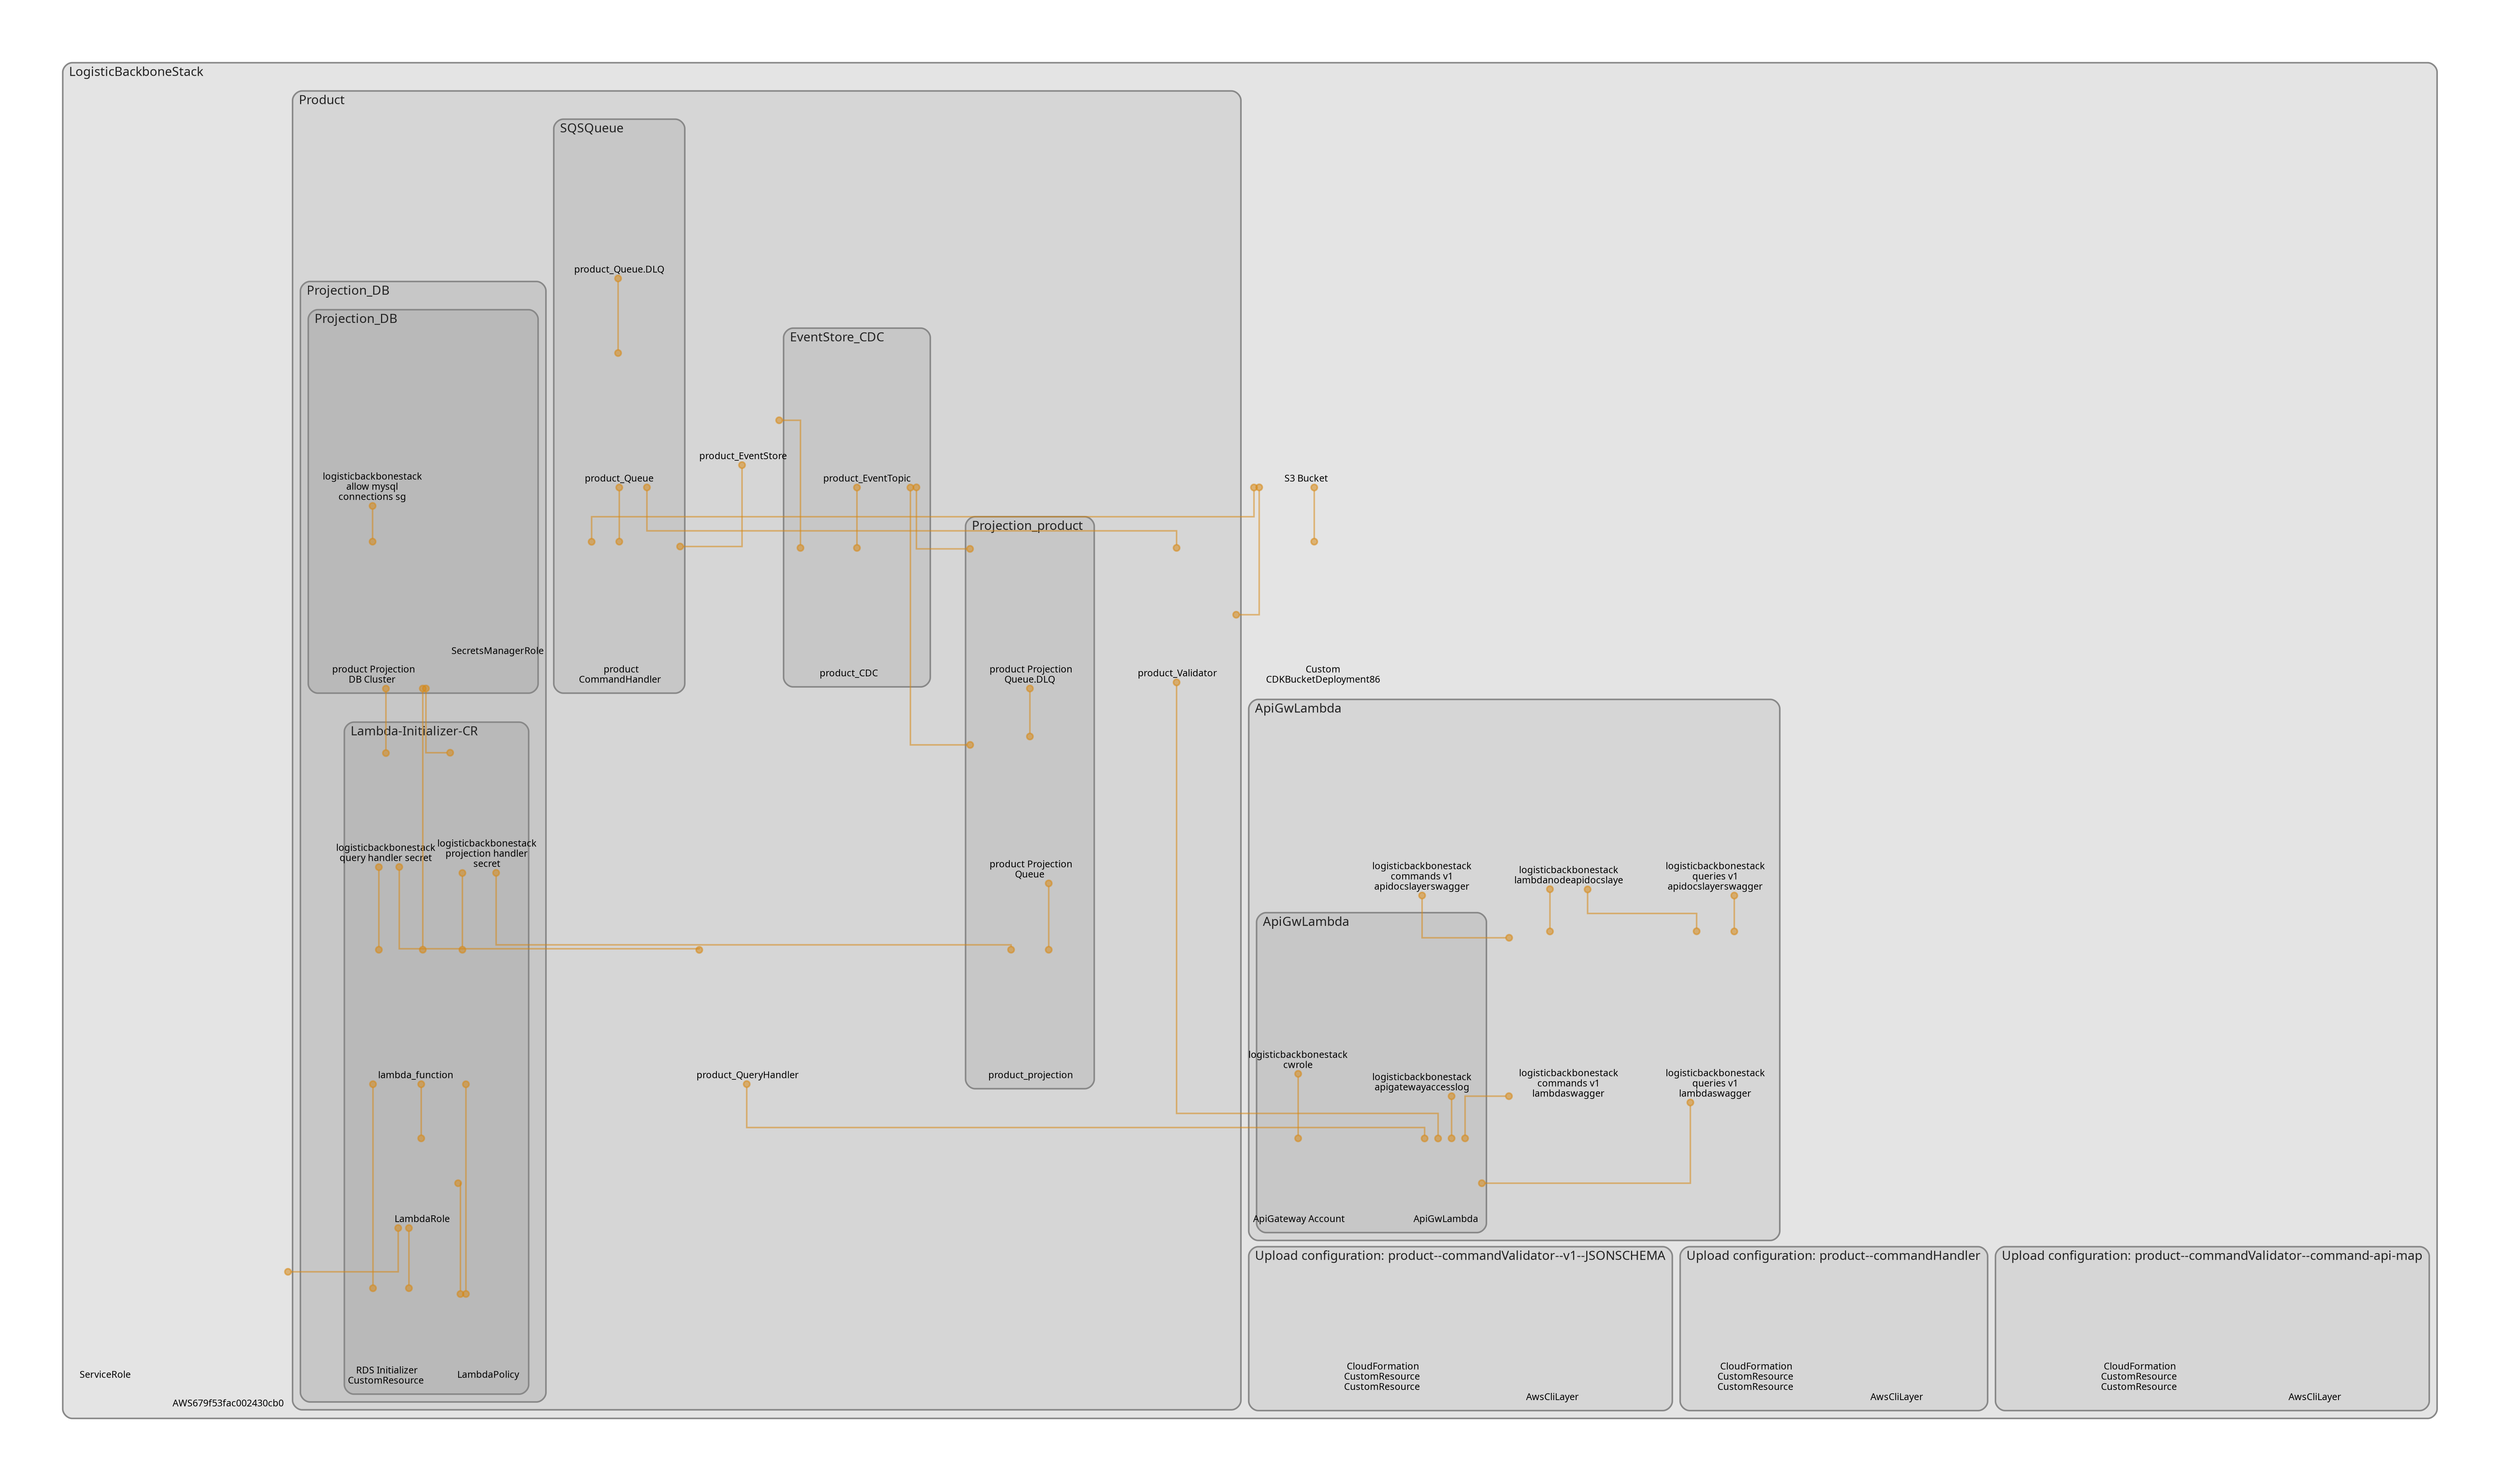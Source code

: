 digraph "Diagram" {
  splines = "ortho";
  pad = "1.0";
  nodesep = "0.60";
  ranksep = "0.75";
  fontname = "Sans-Serif";
  fontsize = "15";
  dpi = "200";
  rankdir = "BT";
  compound = "true";
  fontcolor = "#222222";
  edge [
    color = "#D5871488",
    penwidth = 2,
    arrowhead = "dot",
    arrowtail = "dot",
  ];
  node [
    shape = "box",
    style = "rounded",
    fixedsize = true,
    width = 1.7,
    height = 1.7,
    labelloc = "c",
    imagescale = true,
    fontname = "Sans-Serif",
    fontsize = 8,
    margin = 8,
  ];
  subgraph "LogisticBackboneStack" {
    subgraph "cluster-SubGraph.LogisticBackboneStack" {
      graph [
        label = "LogisticBackboneStack",
        labelloc = "b",
        labeljust = "l",
        margin = "10",
        fontsize = "16",
        penwidth = "2",
        pencolor = "#888888",
        style = "filled,rounded",
        fillcolor = "#e4e4e4",
      ];
      "LogisticBackboneStack/Custom__CDKBucketDeployment8693BB64968944B69AAFB0CC9EB8756C" [
        label = " Custom \nCDKBucketDeployment86",
        fontsize = 12,
        image = "/usr/lib/node_modules/cdk-dia/icons/aws/Service/Arch_Compute/64/Arch_AWS-Lambda_64@5x.png",
        imagescale = "true",
        imagepos = "tc",
        penwidth = "0",
        shape = "node",
        fixedsize = "true",
        labelloc = "b",
        width = 2,
        height = 2.4819999999999998,
      ];
      "LogisticBackboneStack/AWS679f53fac002430cb0da5b7982bd2287" [
        label = "\nAWS679f53fac002430cb0",
        fontsize = 12,
        image = "/usr/lib/node_modules/cdk-dia/icons/aws/Service/Arch_Compute/64/Arch_AWS-Lambda_64@5x.png",
        imagescale = "true",
        imagepos = "tc",
        penwidth = "0",
        shape = "node",
        fixedsize = "true",
        labelloc = "b",
        width = 2,
        height = 2.4819999999999998,
      ];
      "LogisticBackboneStack/Configuration/ConfigurationBucket/CfnConfigurationBucket" [
        label = " S3 Bucket",
        fontsize = 12,
        image = "/usr/lib/node_modules/cdk-dia/icons/aws/Service/Arch_Storage/64/Arch_Amazon-S3-Standard_64@5x.png",
        imagescale = "true",
        imagepos = "tc",
        penwidth = "0",
        shape = "node",
        fixedsize = "true",
        labelloc = "b",
        width = 2,
        height = 2.266,
      ];
      "LogisticBackboneStack/LogRetentionaae0aa3c5b4d4f87b02d85b201efdd8a/ServiceRole" [
        label = " ServiceRole",
        fontsize = 12,
        image = "/usr/lib/node_modules/cdk-dia/icons/aws/Service/Arch_Security-Identity-Compliance/64/Arch_AWS-Identity-and-Access-Management_64@5x.png",
        imagescale = "true",
        imagepos = "tc",
        penwidth = "0",
        shape = "node",
        fixedsize = "true",
        labelloc = "b",
        width = 1.2,
        height = 1.466,
      ];
      subgraph "cluster-SubGraph.Upload configuration: product--commandHandler" {
        graph [
          label = "Upload configuration: product--commandHandler",
          labelloc = "b",
          labeljust = "l",
          margin = "10",
          fontsize = "16",
          penwidth = "2",
          pencolor = "#888888",
          style = "filled,rounded",
          fillcolor = "#d6d6d6",
        ];
        "LogisticBackboneStack/Upload configuration_ product--commandHandler/AwsCliLayer" [
          label = " AwsCliLayer",
          fontsize = 12,
          image = "/usr/lib/node_modules/cdk-dia/icons/aws/Service/Arch_Compute/64/Arch_AWS-Lambda_64@5x.png",
          imagescale = "true",
          imagepos = "tc",
          penwidth = "0",
          shape = "node",
          fixedsize = "true",
          labelloc = "b",
          width = 2,
          height = 2.266,
        ];
        "LogisticBackboneStack/Upload configuration_ product--commandHandler/CustomResource" [
          label = " CloudFormation\nCustomResource\nCustomResource",
          fontsize = 12,
          image = "/usr/lib/node_modules/cdk-dia/icons/aws/Service/Arch_Management-Governance/64/Arch_AWS-CloudFormation_64@5x.png",
          imagescale = "true",
          imagepos = "tc",
          penwidth = "0",
          shape = "node",
          fixedsize = "true",
          labelloc = "b",
          width = 1.2,
          height = 1.898,
        ];
      }
      subgraph "cluster-SubGraph.Upload configuration: product--commandValidator--v1--JSONSCHEMA" {
        graph [
          label = "Upload configuration: product--commandValidator--v1--JSONSCHEMA",
          labelloc = "b",
          labeljust = "l",
          margin = "10",
          fontsize = "16",
          penwidth = "2",
          pencolor = "#888888",
          style = "filled,rounded",
          fillcolor = "#d6d6d6",
        ];
        "LogisticBackboneStack/Upload configuration_ product--commandValidator--v1--JSONSCHEMA/AwsCliLayer" [
          label = " AwsCliLayer",
          fontsize = 12,
          image = "/usr/lib/node_modules/cdk-dia/icons/aws/Service/Arch_Compute/64/Arch_AWS-Lambda_64@5x.png",
          imagescale = "true",
          imagepos = "tc",
          penwidth = "0",
          shape = "node",
          fixedsize = "true",
          labelloc = "b",
          width = 2,
          height = 2.266,
        ];
        "LogisticBackboneStack/Upload configuration_ product--commandValidator--v1--JSONSCHEMA/CustomResource" [
          label = " CloudFormation\nCustomResource\nCustomResource",
          fontsize = 12,
          image = "/usr/lib/node_modules/cdk-dia/icons/aws/Service/Arch_Management-Governance/64/Arch_AWS-CloudFormation_64@5x.png",
          imagescale = "true",
          imagepos = "tc",
          penwidth = "0",
          shape = "node",
          fixedsize = "true",
          labelloc = "b",
          width = 1.2,
          height = 1.898,
        ];
      }
      subgraph "cluster-SubGraph.Upload configuration: product--commandValidator--command-api-map" {
        graph [
          label = "Upload configuration: product--commandValidator--command-api-map",
          labelloc = "b",
          labeljust = "l",
          margin = "10",
          fontsize = "16",
          penwidth = "2",
          pencolor = "#888888",
          style = "filled,rounded",
          fillcolor = "#d6d6d6",
        ];
        "LogisticBackboneStack/Upload configuration_ product--commandValidator--command-api-map/AwsCliLayer" [
          label = " AwsCliLayer",
          fontsize = 12,
          image = "/usr/lib/node_modules/cdk-dia/icons/aws/Service/Arch_Compute/64/Arch_AWS-Lambda_64@5x.png",
          imagescale = "true",
          imagepos = "tc",
          penwidth = "0",
          shape = "node",
          fixedsize = "true",
          labelloc = "b",
          width = 2,
          height = 2.266,
        ];
        "LogisticBackboneStack/Upload configuration_ product--commandValidator--command-api-map/CustomResource" [
          label = " CloudFormation\nCustomResource\nCustomResource",
          fontsize = 12,
          image = "/usr/lib/node_modules/cdk-dia/icons/aws/Service/Arch_Management-Governance/64/Arch_AWS-CloudFormation_64@5x.png",
          imagescale = "true",
          imagepos = "tc",
          penwidth = "0",
          shape = "node",
          fixedsize = "true",
          labelloc = "b",
          width = 1.2,
          height = 1.898,
        ];
      }
      subgraph "cluster-SubGraph.Product" {
        graph [
          label = "Product",
          labelloc = "b",
          labeljust = "l",
          margin = "10",
          fontsize = "16",
          penwidth = "2",
          pencolor = "#888888",
          style = "filled,rounded",
          fillcolor = "#d6d6d6",
        ];
        "LogisticBackboneStack/Product/product_EventStore" [
          label = " product_EventStore",
          fontsize = 12,
          image = "/usr/lib/node_modules/cdk-dia/icons/aws/Service/Arch_Database/64/Arch_Amazon-DynamoDB_64@5x.png",
          imagescale = "true",
          imagepos = "tc",
          penwidth = "0",
          shape = "node",
          fixedsize = "true",
          labelloc = "b",
          width = 1.2,
          height = 1.466,
        ];
        "LogisticBackboneStack/Product/CommandValidator_product/product_Validator/product_Validator" [
          label = " product_Validator",
          fontsize = 12,
          image = "/usr/lib/node_modules/cdk-dia/icons/aws/Service/Arch_Compute/64/Arch_AWS-Lambda_64@5x.png",
          imagescale = "true",
          imagepos = "tc",
          penwidth = "0",
          shape = "node",
          fixedsize = "true",
          labelloc = "b",
          width = 2,
          height = 2.266,
        ];
        "LogisticBackboneStack/Product/QueryHandler_product/product_QueryHandler/product_QueryHandler" [
          label = " product_QueryHandler",
          fontsize = 12,
          image = "/usr/lib/node_modules/cdk-dia/icons/aws/Service/Arch_Compute/64/Arch_AWS-Lambda_64@5x.png",
          imagescale = "true",
          imagepos = "tc",
          penwidth = "0",
          shape = "node",
          fixedsize = "true",
          labelloc = "b",
          width = 2,
          height = 2.266,
        ];
        subgraph "cluster-SubGraph.Projection_DB" {
          graph [
            label = "Projection_DB",
            labelloc = "b",
            labeljust = "l",
            margin = "10",
            fontsize = "16",
            penwidth = "2",
            pencolor = "#888888",
            style = "filled,rounded",
            fillcolor = "#c7c7c7",
          ];
          subgraph "cluster-SubGraph.Projection_DB" {
            graph [
              label = "Projection_DB",
              labelloc = "b",
              labeljust = "l",
              margin = "10",
              fontsize = "16",
              penwidth = "2",
              pencolor = "#888888",
              style = "filled,rounded",
              fillcolor = "#b9b9b9",
            ];
            "LogisticBackboneStack/Product/Projection_DB/Projection_DB/logisticbackbonestack-allow-mysql-connections-sg" [
              label = "\nlogisticbackbonestack\nallow mysql\nconnections sg",
              fontsize = 12,
              image = "/usr/lib/node_modules/cdk-dia/icons/aws/security_group.png",
              imagescale = "true",
              imagepos = "tc",
              penwidth = "0",
              shape = "node",
              fixedsize = "true",
              labelloc = "b",
              width = 2,
              height = 2.9139999999999997,
            ];
            "LogisticBackboneStack/Product/Projection_DB/Projection_DB/SecretsManagerRole" [
              label = " SecretsManagerRole",
              fontsize = 12,
              image = "/usr/lib/node_modules/cdk-dia/icons/aws/Service/Arch_Security-Identity-Compliance/64/Arch_AWS-Identity-and-Access-Management_64@5x.png",
              imagescale = "true",
              imagepos = "tc",
              penwidth = "0",
              shape = "node",
              fixedsize = "true",
              labelloc = "b",
              width = 1.2,
              height = 1.466,
            ];
            "LogisticBackboneStack/Product/Projection_DB/Projection_DB/product_Projection_DB_Cluster" [
              label = " product Projection\nDB Cluster",
              fontsize = 12,
              image = "/usr/lib/node_modules/cdk-dia/icons/aws/Service/Arch_Database/64/Arch_Amazon-RDS_64@5x.png",
              imagescale = "true",
              imagepos = "tc",
              penwidth = "0",
              shape = "node",
              fixedsize = "true",
              labelloc = "b",
              width = 2,
              height = 2.4819999999999998,
            ];
          }
          subgraph "cluster-SubGraph.Lambda-Initializer-CR" {
            graph [
              label = "Lambda-Initializer-CR",
              labelloc = "b",
              labeljust = "l",
              margin = "10",
              fontsize = "16",
              penwidth = "2",
              pencolor = "#888888",
              style = "filled,rounded",
              fillcolor = "#b9b9b9",
            ];
            "LogisticBackboneStack/Product/Projection_DB/Lambda-Initializer-CR/lambda_function" [
              label = " lambda_function",
              fontsize = 12,
              image = "/usr/lib/node_modules/cdk-dia/icons/aws/Service/Arch_Compute/64/Arch_AWS-Lambda_64@5x.png",
              imagescale = "true",
              imagepos = "tc",
              penwidth = "0",
              shape = "node",
              fixedsize = "true",
              labelloc = "b",
              width = 2,
              height = 2.266,
            ];
            "LogisticBackboneStack/Product/Projection_DB/Lambda-Initializer-CR/LambdaPolicy" [
              label = " LambdaPolicy",
              fontsize = 12,
              image = "/usr/lib/node_modules/cdk-dia/icons/aws/Service/Arch_Security-Identity-Compliance/64/Arch_AWS-Identity-and-Access-Management_64@5x.png",
              imagescale = "true",
              imagepos = "tc",
              penwidth = "0",
              shape = "node",
              fixedsize = "true",
              labelloc = "b",
              width = 1.2,
              height = 1.466,
            ];
            "LogisticBackboneStack/Product/Projection_DB/Lambda-Initializer-CR/LambdaRole" [
              label = " LambdaRole",
              fontsize = 12,
              image = "/usr/lib/node_modules/cdk-dia/icons/aws/Service/Arch_Security-Identity-Compliance/64/Arch_AWS-Identity-and-Access-Management_64@5x.png",
              imagescale = "true",
              imagepos = "tc",
              penwidth = "0",
              shape = "node",
              fixedsize = "true",
              labelloc = "b",
              width = 1.2,
              height = 1.466,
            ];
            "LogisticBackboneStack/Product/Projection_DB/Lambda-Initializer-CR/logisticbackbonestack-projection_handler-secret" [
              label = "\nlogisticbackbonestack\nprojection handler\nsecret",
              fontsize = 12,
              image = "/usr/lib/node_modules/cdk-dia/icons/aws/Service/Arch_Security-Identity-Compliance/64/Arch_AWS-Secrets-Manager_64@5x.png",
              imagescale = "true",
              imagepos = "tc",
              penwidth = "0",
              shape = "node",
              fixedsize = "true",
              labelloc = "b",
              width = 1.2,
              height = 2.114,
            ];
            "LogisticBackboneStack/Product/Projection_DB/Lambda-Initializer-CR/logisticbackbonestack-query_handler-secret" [
              label = "\nlogisticbackbonestack\nquery handler secret",
              fontsize = 12,
              image = "/usr/lib/node_modules/cdk-dia/icons/aws/Service/Arch_Security-Identity-Compliance/64/Arch_AWS-Secrets-Manager_64@5x.png",
              imagescale = "true",
              imagepos = "tc",
              penwidth = "0",
              shape = "node",
              fixedsize = "true",
              labelloc = "b",
              width = 1.2,
              height = 1.898,
            ];
            "LogisticBackboneStack/Product/Projection_DB/Lambda-Initializer-CR/RDS_Initializer_CustomResource" [
              label = " RDS Initializer\nCustomResource",
              fontsize = 12,
              image = "/usr/lib/node_modules/cdk-dia/icons/aws/Service/Arch_Management-Governance/64/Arch_AWS-CloudFormation_64@5x.png",
              imagescale = "true",
              imagepos = "tc",
              penwidth = "0",
              shape = "node",
              fixedsize = "true",
              labelloc = "b",
              width = 1.2,
              height = 1.682,
            ];
          }
        }
        subgraph "cluster-SubGraph.EventStore_CDC" {
          graph [
            label = "EventStore_CDC",
            labelloc = "b",
            labeljust = "l",
            margin = "10",
            fontsize = "16",
            penwidth = "2",
            pencolor = "#888888",
            style = "filled,rounded",
            fillcolor = "#c7c7c7",
          ];
          "LogisticBackboneStack/Product/EventStore_CDC/product_EventTopic" [
            label = " product_EventTopic",
            fontsize = 12,
            image = "/usr/lib/node_modules/cdk-dia/icons/aws/Service/Arch_App-Integration/Arch_64/Arch_AWS-Simple-Notification-Service_64@5x.png",
            imagescale = "true",
            imagepos = "tc",
            penwidth = "0",
            shape = "node",
            fixedsize = "true",
            labelloc = "b",
            width = 2,
            height = 2.266,
          ];
          "LogisticBackboneStack/Product/EventStore_CDC/CDC/product_CDC/product_CDC" [
            label = " product_CDC",
            fontsize = 12,
            image = "/usr/lib/node_modules/cdk-dia/icons/aws/Service/Arch_Compute/64/Arch_AWS-Lambda_64@5x.png",
            imagescale = "true",
            imagepos = "tc",
            penwidth = "0",
            shape = "node",
            fixedsize = "true",
            labelloc = "b",
            width = 2,
            height = 2.266,
          ];
        }
        subgraph "cluster-SubGraph.SQSQueue" {
          graph [
            label = "SQSQueue",
            labelloc = "b",
            labeljust = "l",
            margin = "10",
            fontsize = "16",
            penwidth = "2",
            pencolor = "#888888",
            style = "filled,rounded",
            fillcolor = "#c7c7c7",
          ];
          "LogisticBackboneStack/Product/SQSQueue/product_Queue.DLQ" [
            label = " product_Queue.DLQ",
            fontsize = 12,
            image = "/usr/lib/node_modules/cdk-dia/icons/aws/Service/Arch_App-Integration/Arch_64/Arch_AWS-Simple-Queue-Service_64@5x.png",
            imagescale = "true",
            imagepos = "tc",
            penwidth = "0",
            shape = "node",
            fixedsize = "true",
            labelloc = "b",
            width = 2,
            height = 2.266,
          ];
          "LogisticBackboneStack/Product/SQSQueue/product_Queue" [
            label = " product_Queue",
            fontsize = 12,
            image = "/usr/lib/node_modules/cdk-dia/icons/aws/Service/Arch_App-Integration/Arch_64/Arch_AWS-Simple-Queue-Service_64@5x.png",
            imagescale = "true",
            imagepos = "tc",
            penwidth = "0",
            shape = "node",
            fixedsize = "true",
            labelloc = "b",
            width = 2,
            height = 2.266,
          ];
          "LogisticBackboneStack/Product/SQSQueue/CommandHandler/product_CommandHandler/product_CommandHandler" [
            label = " product\nCommandHandler",
            fontsize = 12,
            image = "/usr/lib/node_modules/cdk-dia/icons/aws/Service/Arch_Compute/64/Arch_AWS-Lambda_64@5x.png",
            imagescale = "true",
            imagepos = "tc",
            penwidth = "0",
            shape = "node",
            fixedsize = "true",
            labelloc = "b",
            width = 2,
            height = 2.4819999999999998,
          ];
        }
        subgraph "cluster-SubGraph.Projection_product" {
          graph [
            label = "Projection_product",
            labelloc = "b",
            labeljust = "l",
            margin = "10",
            fontsize = "16",
            penwidth = "2",
            pencolor = "#888888",
            style = "filled,rounded",
            fillcolor = "#c7c7c7",
          ];
          "LogisticBackboneStack/Product/Projection_product/product_Projection_Queue.DLQ" [
            label = " product Projection\nQueue.DLQ",
            fontsize = 12,
            image = "/usr/lib/node_modules/cdk-dia/icons/aws/Service/Arch_App-Integration/Arch_64/Arch_AWS-Simple-Queue-Service_64@5x.png",
            imagescale = "true",
            imagepos = "tc",
            penwidth = "0",
            shape = "node",
            fixedsize = "true",
            labelloc = "b",
            width = 2,
            height = 2.4819999999999998,
          ];
          "LogisticBackboneStack/Product/Projection_product/product_Projection_Queue" [
            label = " product Projection\nQueue",
            fontsize = 12,
            image = "/usr/lib/node_modules/cdk-dia/icons/aws/Service/Arch_App-Integration/Arch_64/Arch_AWS-Simple-Queue-Service_64@5x.png",
            imagescale = "true",
            imagepos = "tc",
            penwidth = "0",
            shape = "node",
            fixedsize = "true",
            labelloc = "b",
            width = 2,
            height = 2.4819999999999998,
          ];
          "LogisticBackboneStack/Product/Projection_product/ProjectionFunction/product_projection/product_projection" [
            label = " product_projection",
            fontsize = 12,
            image = "/usr/lib/node_modules/cdk-dia/icons/aws/Service/Arch_Compute/64/Arch_AWS-Lambda_64@5x.png",
            imagescale = "true",
            imagepos = "tc",
            penwidth = "0",
            shape = "node",
            fixedsize = "true",
            labelloc = "b",
            width = 2,
            height = 2.266,
          ];
        }
      }
      subgraph "cluster-SubGraph.ApiGwLambda" {
        graph [
          label = "ApiGwLambda",
          labelloc = "b",
          labeljust = "l",
          margin = "10",
          fontsize = "16",
          penwidth = "2",
          pencolor = "#888888",
          style = "filled,rounded",
          fillcolor = "#d6d6d6",
        ];
        "LogisticBackboneStack/ApiGwLambda/logisticbackbonestack-lambdanodeapidocslayer" [
          label = "\nlogisticbackbonestack\nlambdanodeapidocslaye",
          fontsize = 12,
          image = "/usr/lib/node_modules/cdk-dia/icons/aws/Service/Arch_Compute/64/Arch_AWS-Lambda_64@5x.png",
          imagescale = "true",
          imagepos = "tc",
          penwidth = "0",
          shape = "node",
          fixedsize = "true",
          labelloc = "b",
          width = 2,
          height = 2.6979999999999995,
        ];
        "LogisticBackboneStack/ApiGwLambda/logisticbackbonestack-commands_v1_apidocslayerswagger" [
          label = "\nlogisticbackbonestack\ncommands v1\napidocslayerswagger",
          fontsize = 12,
          image = "/usr/lib/node_modules/cdk-dia/icons/aws/Service/Arch_Compute/64/Arch_AWS-Lambda_64@5x.png",
          imagescale = "true",
          imagepos = "tc",
          penwidth = "0",
          shape = "node",
          fixedsize = "true",
          labelloc = "b",
          width = 2,
          height = 2.9139999999999997,
        ];
        "LogisticBackboneStack/ApiGwLambda/logisticbackbonestack-commands_v1_lambdaswagger" [
          label = "\nlogisticbackbonestack\ncommands v1\nlambdaswagger",
          fontsize = 12,
          image = "/usr/lib/node_modules/cdk-dia/icons/aws/Service/Arch_Compute/64/Arch_AWS-Lambda_64@5x.png",
          imagescale = "true",
          imagepos = "tc",
          penwidth = "0",
          shape = "node",
          fixedsize = "true",
          labelloc = "b",
          width = 2,
          height = 2.9139999999999997,
        ];
        "LogisticBackboneStack/ApiGwLambda/logisticbackbonestack-queries_v1_apidocslayerswagger" [
          label = "\nlogisticbackbonestack\nqueries v1\napidocslayerswagger",
          fontsize = 12,
          image = "/usr/lib/node_modules/cdk-dia/icons/aws/Service/Arch_Compute/64/Arch_AWS-Lambda_64@5x.png",
          imagescale = "true",
          imagepos = "tc",
          penwidth = "0",
          shape = "node",
          fixedsize = "true",
          labelloc = "b",
          width = 2,
          height = 2.9139999999999997,
        ];
        "LogisticBackboneStack/ApiGwLambda/logisticbackbonestack-queries_v1_lambdaswagger" [
          label = "\nlogisticbackbonestack\nqueries v1\nlambdaswagger",
          fontsize = 12,
          image = "/usr/lib/node_modules/cdk-dia/icons/aws/Service/Arch_Compute/64/Arch_AWS-Lambda_64@5x.png",
          imagescale = "true",
          imagepos = "tc",
          penwidth = "0",
          shape = "node",
          fixedsize = "true",
          labelloc = "b",
          width = 2,
          height = 2.9139999999999997,
        ];
        subgraph "cluster-SubGraph.ApiGwLambda" {
          graph [
            label = "ApiGwLambda",
            labelloc = "b",
            labeljust = "l",
            margin = "10",
            fontsize = "16",
            penwidth = "2",
            pencolor = "#888888",
            style = "filled,rounded",
            fillcolor = "#c7c7c7",
          ];
          "LogisticBackboneStack/ApiGwLambda/ApiGwLambda/logisticbackbonestack-apigatewayaccesslog" [
            label = "\nlogisticbackbonestack\napigatewayaccesslog",
            fontsize = 12,
            image = "/usr/lib/node_modules/cdk-dia/icons/aws/Resource/Res_Management-Governance/Res_48_Dark/Res_Amazon-Cloudwatch_Logs_48_Dark_gen.png",
            imagescale = "true",
            imagepos = "tc",
            penwidth = "0",
            shape = "node",
            fixedsize = "true",
            labelloc = "b",
            width = 2,
            height = 2.6979999999999995,
          ];
          "LogisticBackboneStack/ApiGwLambda/ApiGwLambda/logisticbackbonestack-cwrole" [
            label = "\nlogisticbackbonestack\ncwrole",
            fontsize = 12,
            image = "/usr/lib/node_modules/cdk-dia/icons/aws/Service/Arch_Security-Identity-Compliance/64/Arch_AWS-Identity-and-Access-Management_64@5x.png",
            imagescale = "true",
            imagepos = "tc",
            penwidth = "0",
            shape = "node",
            fixedsize = "true",
            labelloc = "b",
            width = 1.2,
            height = 1.898,
          ];
          "LogisticBackboneStack/ApiGwLambda/ApiGwLambda/logisticbackbonestack-mycfnaccount" [
            label = " ApiGateway Account",
            fontsize = 12,
            image = "/usr/lib/node_modules/cdk-dia/icons/aws/Service/Arch_Networking-Content/64/Arch_Amazon-API-Gateway_64@5x.png",
            imagescale = "true",
            imagepos = "tc",
            penwidth = "0",
            shape = "node",
            fixedsize = "true",
            labelloc = "b",
            width = 1.2,
            height = 1.466,
          ];
          "LogisticBackboneStack/ApiGwLambda/ApiGwLambda/ApiGwLambda" [
            label = " ApiGwLambda",
            fontsize = 12,
            image = "/usr/lib/node_modules/cdk-dia/icons/aws/Service/Arch_Networking-Content/64/Arch_Amazon-API-Gateway_64@5x.png",
            imagescale = "true",
            imagepos = "tc",
            penwidth = "0",
            shape = "node",
            fixedsize = "true",
            labelloc = "b",
            width = 1.2,
            height = 1.466,
          ];
        }
      }
    }
  }
  "LogisticBackboneStack/Custom__CDKBucketDeployment8693BB64968944B69AAFB0CC9EB8756C" -> "LogisticBackboneStack/Configuration/ConfigurationBucket/CfnConfigurationBucket" [
    dir = "both",
  ];
  "LogisticBackboneStack/Product/Projection_DB/Projection_DB/product_Projection_DB_Cluster" -> "LogisticBackboneStack/Product/Projection_DB/Projection_DB/logisticbackbonestack-allow-mysql-connections-sg" [
    dir = "both",
  ];
  "LogisticBackboneStack/Product/Projection_DB/Lambda-Initializer-CR/lambda_function" -> "LogisticBackboneStack/Product/Projection_DB/Projection_DB/product_Projection_DB_Cluster" [
    dir = "both",
  ];
  "LogisticBackboneStack/Product/Projection_DB/Lambda-Initializer-CR/lambda_function" -> "LogisticBackboneStack/Product/Projection_DB/Lambda-Initializer-CR/logisticbackbonestack-projection_handler-secret" [
    dir = "both",
  ];
  "LogisticBackboneStack/Product/Projection_DB/Lambda-Initializer-CR/lambda_function" -> "LogisticBackboneStack/Product/Projection_DB/Lambda-Initializer-CR/logisticbackbonestack-query_handler-secret" [
    dir = "both",
  ];
  "LogisticBackboneStack/Product/Projection_DB/Lambda-Initializer-CR/LambdaPolicy" -> "LogisticBackboneStack/Product/Projection_DB/Lambda-Initializer-CR/lambda_function" [
    dir = "both",
  ];
  "LogisticBackboneStack/Product/Projection_DB/Lambda-Initializer-CR/LambdaPolicy" -> "LogisticBackboneStack/Product/Projection_DB/Lambda-Initializer-CR/LambdaRole" [
    dir = "both",
  ];
  "LogisticBackboneStack/Product/Projection_DB/Lambda-Initializer-CR/LambdaRole" -> "LogisticBackboneStack/Product/Projection_DB/Lambda-Initializer-CR/lambda_function" [
    dir = "both",
  ];
  "LogisticBackboneStack/Product/Projection_DB/Lambda-Initializer-CR/logisticbackbonestack-projection_handler-secret" -> "LogisticBackboneStack/Product/Projection_DB/Projection_DB/product_Projection_DB_Cluster" [
    dir = "both",
  ];
  "LogisticBackboneStack/Product/Projection_DB/Lambda-Initializer-CR/logisticbackbonestack-query_handler-secret" -> "LogisticBackboneStack/Product/Projection_DB/Projection_DB/product_Projection_DB_Cluster" [
    dir = "both",
  ];
  "LogisticBackboneStack/Product/Projection_DB/Lambda-Initializer-CR/RDS_Initializer_CustomResource" -> "LogisticBackboneStack/Product/Projection_DB/Lambda-Initializer-CR/lambda_function" [
    dir = "both",
  ];
  "LogisticBackboneStack/Product/Projection_DB/Lambda-Initializer-CR/RDS_Initializer_CustomResource" -> "LogisticBackboneStack/Product/Projection_DB/Lambda-Initializer-CR/LambdaRole" [
    dir = "both",
  ];
  "LogisticBackboneStack/Product/EventStore_CDC/CDC/product_CDC/product_CDC" -> "LogisticBackboneStack/Product/product_EventStore" [
    dir = "both",
  ];
  "LogisticBackboneStack/Product/EventStore_CDC/CDC/product_CDC/product_CDC" -> "LogisticBackboneStack/Product/EventStore_CDC/product_EventTopic" [
    dir = "both",
  ];
  "LogisticBackboneStack/Product/SQSQueue/product_Queue" -> "LogisticBackboneStack/Product/SQSQueue/product_Queue.DLQ" [
    dir = "both",
  ];
  "LogisticBackboneStack/Product/SQSQueue/CommandHandler/product_CommandHandler/product_CommandHandler" -> "LogisticBackboneStack/Configuration/ConfigurationBucket/CfnConfigurationBucket" [
    dir = "both",
  ];
  "LogisticBackboneStack/Product/SQSQueue/CommandHandler/product_CommandHandler/product_CommandHandler" -> "LogisticBackboneStack/Product/product_EventStore" [
    dir = "both",
  ];
  "LogisticBackboneStack/Product/SQSQueue/CommandHandler/product_CommandHandler/product_CommandHandler" -> "LogisticBackboneStack/Product/SQSQueue/product_Queue" [
    dir = "both",
  ];
  "LogisticBackboneStack/Product/Projection_product/product_Projection_Queue.DLQ" -> "LogisticBackboneStack/Product/EventStore_CDC/product_EventTopic" [
    dir = "both",
  ];
  "LogisticBackboneStack/Product/Projection_product/product_Projection_Queue" -> "LogisticBackboneStack/Product/Projection_product/product_Projection_Queue.DLQ" [
    dir = "both",
  ];
  "LogisticBackboneStack/Product/Projection_product/product_Projection_Queue" -> "LogisticBackboneStack/Product/EventStore_CDC/product_EventTopic" [
    dir = "both",
  ];
  "LogisticBackboneStack/Product/Projection_product/ProjectionFunction/product_projection/product_projection" -> "LogisticBackboneStack/Product/Projection_DB/Lambda-Initializer-CR/logisticbackbonestack-projection_handler-secret" [
    dir = "both",
  ];
  "LogisticBackboneStack/Product/Projection_product/ProjectionFunction/product_projection/product_projection" -> "LogisticBackboneStack/Product/Projection_product/product_Projection_Queue" [
    dir = "both",
  ];
  "LogisticBackboneStack/Product/CommandValidator_product/product_Validator/product_Validator" -> "LogisticBackboneStack/Configuration/ConfigurationBucket/CfnConfigurationBucket" [
    dir = "both",
  ];
  "LogisticBackboneStack/Product/CommandValidator_product/product_Validator/product_Validator" -> "LogisticBackboneStack/Product/SQSQueue/product_Queue" [
    dir = "both",
  ];
  "LogisticBackboneStack/Product/QueryHandler_product/product_QueryHandler/product_QueryHandler" -> "LogisticBackboneStack/Product/Projection_DB/Lambda-Initializer-CR/logisticbackbonestack-query_handler-secret" [
    dir = "both",
  ];
  "LogisticBackboneStack/AWS679f53fac002430cb0da5b7982bd2287" -> "LogisticBackboneStack/Product/Projection_DB/Lambda-Initializer-CR/LambdaRole" [
    dir = "both",
  ];
  "LogisticBackboneStack/ApiGwLambda/ApiGwLambda/logisticbackbonestack-mycfnaccount" -> "LogisticBackboneStack/ApiGwLambda/ApiGwLambda/logisticbackbonestack-cwrole" [
    dir = "both",
  ];
  "LogisticBackboneStack/ApiGwLambda/ApiGwLambda/ApiGwLambda" -> "LogisticBackboneStack/ApiGwLambda/ApiGwLambda/logisticbackbonestack-apigatewayaccesslog" [
    dir = "both",
  ];
  "LogisticBackboneStack/ApiGwLambda/ApiGwLambda/ApiGwLambda" -> "LogisticBackboneStack/Product/CommandValidator_product/product_Validator/product_Validator" [
    dir = "both",
  ];
  "LogisticBackboneStack/ApiGwLambda/ApiGwLambda/ApiGwLambda" -> "LogisticBackboneStack/Product/QueryHandler_product/product_QueryHandler/product_QueryHandler" [
    dir = "both",
  ];
  "LogisticBackboneStack/ApiGwLambda/ApiGwLambda/ApiGwLambda" -> "LogisticBackboneStack/ApiGwLambda/logisticbackbonestack-commands_v1_lambdaswagger" [
    dir = "both",
  ];
  "LogisticBackboneStack/ApiGwLambda/ApiGwLambda/ApiGwLambda" -> "LogisticBackboneStack/ApiGwLambda/logisticbackbonestack-queries_v1_lambdaswagger" [
    dir = "both",
  ];
  "LogisticBackboneStack/ApiGwLambda/logisticbackbonestack-commands_v1_lambdaswagger" -> "LogisticBackboneStack/ApiGwLambda/logisticbackbonestack-lambdanodeapidocslayer" [
    dir = "both",
  ];
  "LogisticBackboneStack/ApiGwLambda/logisticbackbonestack-commands_v1_lambdaswagger" -> "LogisticBackboneStack/ApiGwLambda/logisticbackbonestack-commands_v1_apidocslayerswagger" [
    dir = "both",
  ];
  "LogisticBackboneStack/ApiGwLambda/logisticbackbonestack-queries_v1_lambdaswagger" -> "LogisticBackboneStack/ApiGwLambda/logisticbackbonestack-lambdanodeapidocslayer" [
    dir = "both",
  ];
  "LogisticBackboneStack/ApiGwLambda/logisticbackbonestack-queries_v1_lambdaswagger" -> "LogisticBackboneStack/ApiGwLambda/logisticbackbonestack-queries_v1_apidocslayerswagger" [
    dir = "both",
  ];
}